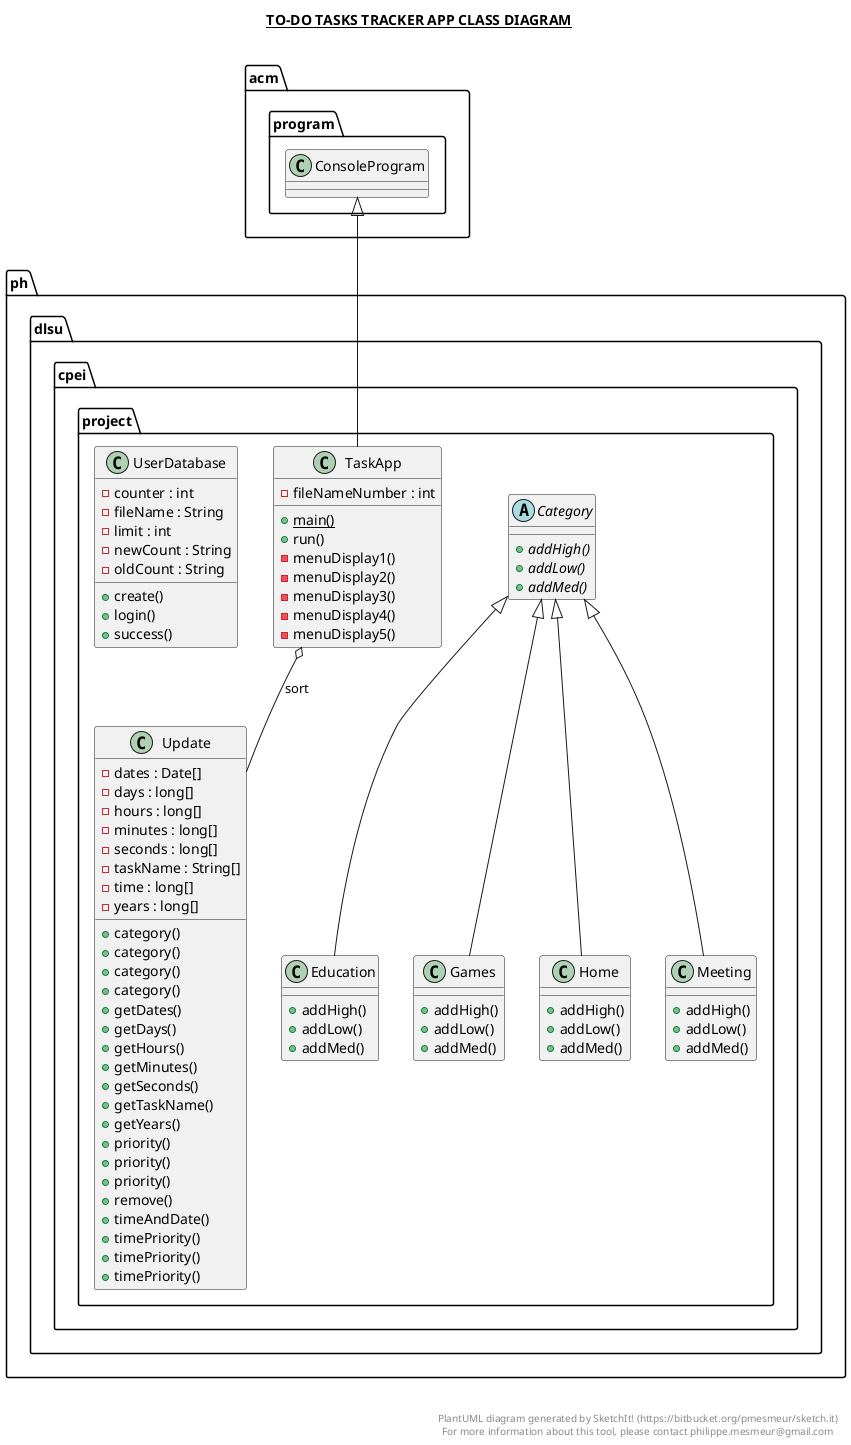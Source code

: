 @startuml

title __TO-DO TASKS TRACKER APP CLASS DIAGRAM__\n

  namespace ph.dlsu.cpei.project {
    abstract class ph.dlsu.cpei.project.Category {
        {abstract} + addHigh()
        {abstract} + addLow()
        {abstract} + addMed()
    }
  }
  

  namespace ph.dlsu.cpei.project {
    class ph.dlsu.cpei.project.Education {
        + addHigh()
        + addLow()
        + addMed()
    }
  }
  

  namespace ph.dlsu.cpei.project {
    class ph.dlsu.cpei.project.Games {
        + addHigh()
        + addLow()
        + addMed()
    }
  }
  

  namespace ph.dlsu.cpei.project {
    class ph.dlsu.cpei.project.Home {
        + addHigh()
        + addLow()
        + addMed()
    }
  }
  

  namespace ph.dlsu.cpei.project {
    class ph.dlsu.cpei.project.Meeting {
        + addHigh()
        + addLow()
        + addMed()
    }
  }
  

  namespace ph.dlsu.cpei.project {
    class ph.dlsu.cpei.project.TaskApp {
        - fileNameNumber : int
        {static} + main()
        + run()
        - menuDisplay1()
        - menuDisplay2()
        - menuDisplay3()
        - menuDisplay4()
        - menuDisplay5()
    }
  }
  

  namespace ph.dlsu.cpei.project {
    class ph.dlsu.cpei.project.Update {
        - dates : Date[]
        - days : long[]
        - hours : long[]
        - minutes : long[]
        - seconds : long[]
        - taskName : String[]
        - time : long[]
        - years : long[]
        + category()
        + category()
        + category()
        + category()
        + getDates()
        + getDays()
        + getHours()
        + getMinutes()
        + getSeconds()
        + getTaskName()
        + getYears()
        + priority()
        + priority()
        + priority()
        + remove()
        + timeAndDate()
        + timePriority()
        + timePriority()
        + timePriority()
    }
  }
  

  namespace ph.dlsu.cpei.project {
    class ph.dlsu.cpei.project.UserDatabase {
        - counter : int
        - fileName : String
        - limit : int
        - newCount : String
        - oldCount : String
        + create()
        + login()
        + success()
    }
  }
  

  ph.dlsu.cpei.project.Education -up-|> ph.dlsu.cpei.project.Category
  ph.dlsu.cpei.project.Games -up-|> ph.dlsu.cpei.project.Category
  ph.dlsu.cpei.project.Home -up-|> ph.dlsu.cpei.project.Category
  ph.dlsu.cpei.project.Meeting -up-|> ph.dlsu.cpei.project.Category
  ph.dlsu.cpei.project.TaskApp -up-|> acm.program.ConsoleProgram
  ph.dlsu.cpei.project.TaskApp o-- ph.dlsu.cpei.project.Update : sort


right footer


PlantUML diagram generated by SketchIt! (https://bitbucket.org/pmesmeur/sketch.it)
For more information about this tool, please contact philippe.mesmeur@gmail.com
endfooter

@enduml
